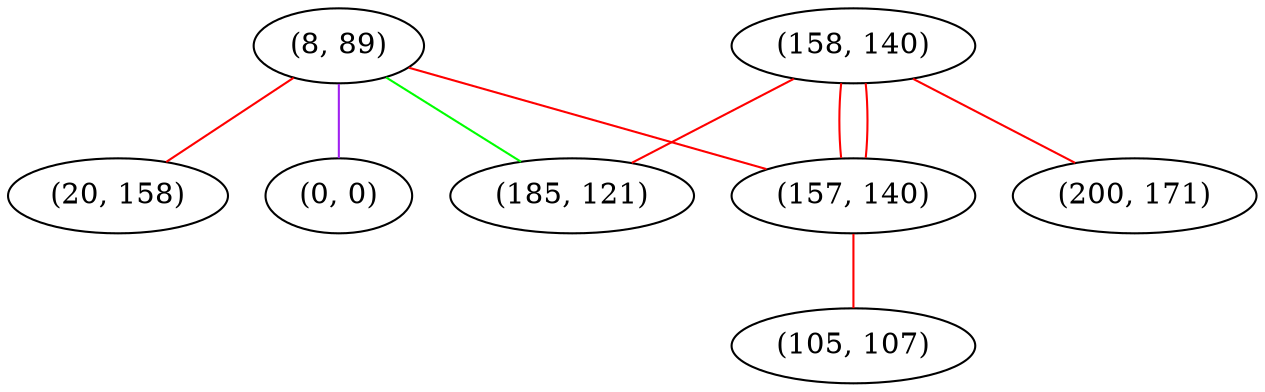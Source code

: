 graph "" {
"(8, 89)";
"(158, 140)";
"(0, 0)";
"(200, 171)";
"(20, 158)";
"(185, 121)";
"(157, 140)";
"(105, 107)";
"(8, 89)" -- "(157, 140)"  [color=red, key=0, weight=1];
"(8, 89)" -- "(0, 0)"  [color=purple, key=0, weight=4];
"(8, 89)" -- "(20, 158)"  [color=red, key=0, weight=1];
"(8, 89)" -- "(185, 121)"  [color=green, key=0, weight=2];
"(158, 140)" -- "(157, 140)"  [color=red, key=0, weight=1];
"(158, 140)" -- "(157, 140)"  [color=red, key=1, weight=1];
"(158, 140)" -- "(185, 121)"  [color=red, key=0, weight=1];
"(158, 140)" -- "(200, 171)"  [color=red, key=0, weight=1];
"(157, 140)" -- "(105, 107)"  [color=red, key=0, weight=1];
}
